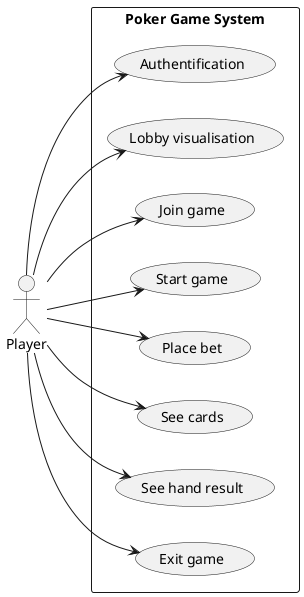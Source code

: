@startuml
left to right direction

actor "Player" as Player

rectangle "Poker Game System" {
    (Authentification)
    (Lobby visualisation)
    (Join game)
    (Start game)
    (Place bet)
    (See cards)
    (See hand result)
    (Exit game)
}

Player --> (Authentification)
Player --> (Lobby visualisation)
Player --> (Join game)
Player --> (Start game)
Player --> (Place bet)
Player --> (See cards)
Player --> (See hand result)
Player --> (Exit game)



@enduml

